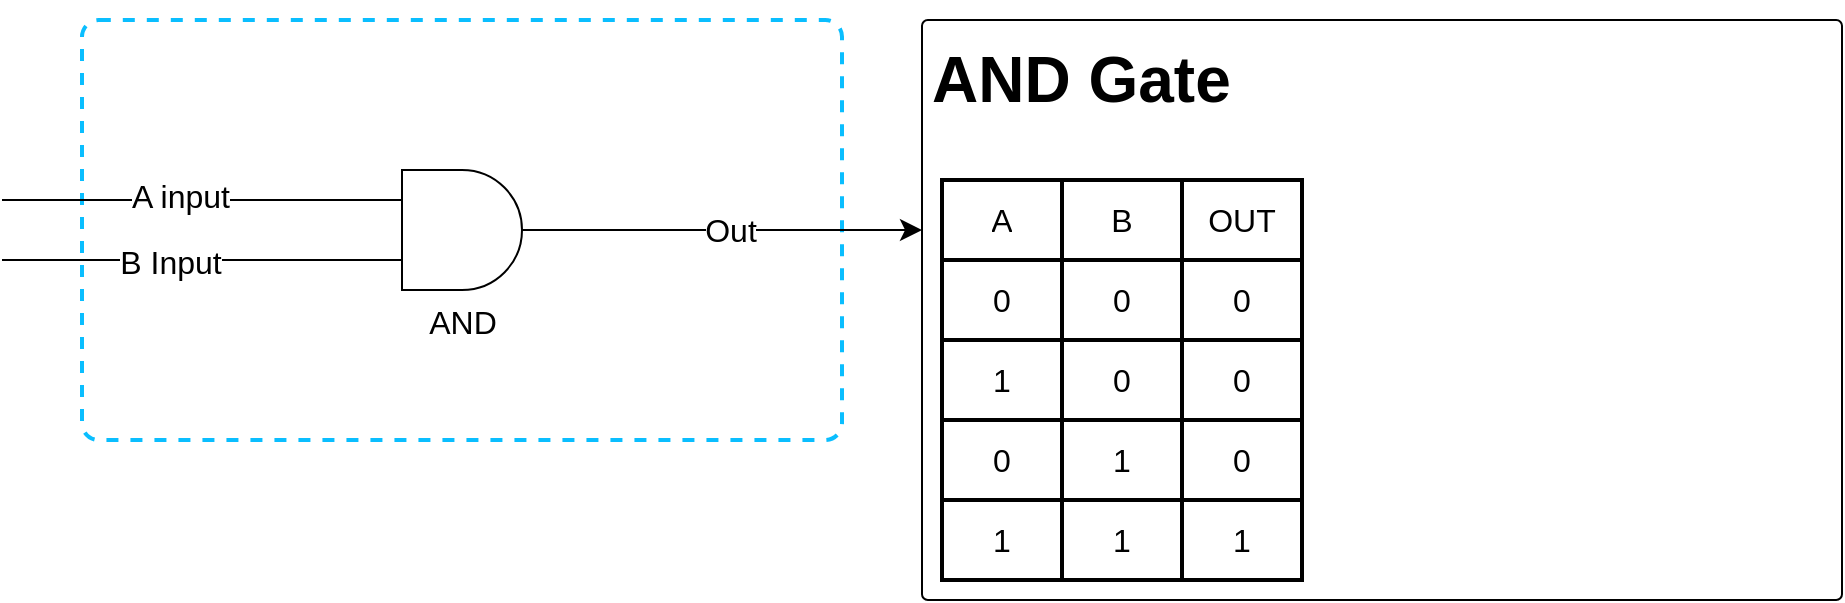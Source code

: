 <mxfile version="20.8.23" type="github">
  <diagram name="And-Gate" id="u10YveOSF3FBLlsxwQq4">
    <mxGraphModel dx="925" dy="580" grid="1" gridSize="10" guides="1" tooltips="1" connect="1" arrows="1" fold="1" page="1" pageScale="1" pageWidth="827" pageHeight="1169" math="0" shadow="0">
      <root>
        <mxCell id="0" />
        <mxCell id="1" parent="0" />
        <mxCell id="NyGEZXsJiVMz1paDzBxX-1" value="" style="rounded=1;whiteSpace=wrap;html=1;fontSize=16;arcSize=4;dashed=1;strokeColor=#0ABEFF;strokeWidth=2;" vertex="1" parent="1">
          <mxGeometry x="120" y="80" width="380" height="210" as="geometry" />
        </mxCell>
        <mxCell id="NyGEZXsJiVMz1paDzBxX-2" value="AND" style="verticalLabelPosition=bottom;shadow=0;dashed=0;align=center;html=1;verticalAlign=top;shape=mxgraph.electrical.logic_gates.logic_gate;operation=and;fontSize=16;" vertex="1" parent="1">
          <mxGeometry x="260" y="155" width="100" height="60" as="geometry" />
        </mxCell>
        <mxCell id="NyGEZXsJiVMz1paDzBxX-3" value="" style="endArrow=none;html=1;rounded=0;fontSize=12;startSize=8;endSize=8;curved=1;entryX=0;entryY=0.25;entryDx=0;entryDy=0;entryPerimeter=0;" edge="1" parent="1" target="NyGEZXsJiVMz1paDzBxX-2">
          <mxGeometry width="50" height="50" relative="1" as="geometry">
            <mxPoint x="80" y="170" as="sourcePoint" />
            <mxPoint x="380" y="200" as="targetPoint" />
          </mxGeometry>
        </mxCell>
        <mxCell id="NyGEZXsJiVMz1paDzBxX-7" value="A input" style="edgeLabel;html=1;align=center;verticalAlign=middle;resizable=0;points=[];fontSize=16;" vertex="1" connectable="0" parent="NyGEZXsJiVMz1paDzBxX-3">
          <mxGeometry x="-0.009" y="2" relative="1" as="geometry">
            <mxPoint as="offset" />
          </mxGeometry>
        </mxCell>
        <mxCell id="NyGEZXsJiVMz1paDzBxX-4" value="" style="endArrow=none;html=1;rounded=0;fontSize=12;startSize=8;endSize=8;curved=1;entryX=0;entryY=0.25;entryDx=0;entryDy=0;entryPerimeter=0;" edge="1" parent="1">
          <mxGeometry width="50" height="50" relative="1" as="geometry">
            <mxPoint x="80" y="200" as="sourcePoint" />
            <mxPoint x="260" y="200" as="targetPoint" />
          </mxGeometry>
        </mxCell>
        <mxCell id="NyGEZXsJiVMz1paDzBxX-6" value="B Input" style="edgeLabel;html=1;align=center;verticalAlign=middle;resizable=0;points=[];fontSize=16;" vertex="1" connectable="0" parent="NyGEZXsJiVMz1paDzBxX-4">
          <mxGeometry x="-0.066" y="-1" relative="1" as="geometry">
            <mxPoint as="offset" />
          </mxGeometry>
        </mxCell>
        <mxCell id="NyGEZXsJiVMz1paDzBxX-8" value="" style="endArrow=classic;html=1;rounded=0;fontSize=12;startSize=8;endSize=8;curved=1;exitX=1;exitY=0.5;exitDx=0;exitDy=0;exitPerimeter=0;" edge="1" parent="1" source="NyGEZXsJiVMz1paDzBxX-2">
          <mxGeometry width="50" height="50" relative="1" as="geometry">
            <mxPoint x="330" y="250" as="sourcePoint" />
            <mxPoint x="540" y="185" as="targetPoint" />
          </mxGeometry>
        </mxCell>
        <mxCell id="NyGEZXsJiVMz1paDzBxX-9" value="Out" style="edgeLabel;html=1;align=center;verticalAlign=middle;resizable=0;points=[];fontSize=16;" vertex="1" connectable="0" parent="NyGEZXsJiVMz1paDzBxX-8">
          <mxGeometry x="-0.073" relative="1" as="geometry">
            <mxPoint as="offset" />
          </mxGeometry>
        </mxCell>
        <mxCell id="NyGEZXsJiVMz1paDzBxX-10" value="&lt;h1&gt;AND Gate&lt;/h1&gt;&lt;p&gt;&lt;br&gt;&lt;/p&gt;" style="text;html=1;strokeColor=default;fillColor=none;spacing=5;spacingTop=-20;whiteSpace=wrap;overflow=hidden;rounded=1;fontSize=16;arcSize=1;" vertex="1" parent="1">
          <mxGeometry x="540" y="80" width="460" height="290" as="geometry" />
        </mxCell>
        <mxCell id="NyGEZXsJiVMz1paDzBxX-24" value="" style="shape=table;startSize=0;container=1;collapsible=0;childLayout=tableLayout;fontSize=16;rounded=1;strokeColor=default;strokeWidth=2;" vertex="1" parent="1">
          <mxGeometry x="550" y="160" width="180" height="200" as="geometry" />
        </mxCell>
        <mxCell id="NyGEZXsJiVMz1paDzBxX-25" value="" style="shape=tableRow;horizontal=0;startSize=0;swimlaneHead=0;swimlaneBody=0;strokeColor=inherit;top=0;left=0;bottom=0;right=0;collapsible=0;dropTarget=0;fillColor=none;points=[[0,0.5],[1,0.5]];portConstraint=eastwest;fontSize=16;rounded=1;strokeWidth=2;" vertex="1" parent="NyGEZXsJiVMz1paDzBxX-24">
          <mxGeometry width="180" height="40" as="geometry" />
        </mxCell>
        <mxCell id="NyGEZXsJiVMz1paDzBxX-26" value="A" style="shape=partialRectangle;html=1;whiteSpace=wrap;connectable=0;strokeColor=inherit;overflow=hidden;fillColor=none;top=0;left=0;bottom=0;right=0;pointerEvents=1;fontSize=16;rounded=1;strokeWidth=2;" vertex="1" parent="NyGEZXsJiVMz1paDzBxX-25">
          <mxGeometry width="60" height="40" as="geometry">
            <mxRectangle width="60" height="40" as="alternateBounds" />
          </mxGeometry>
        </mxCell>
        <mxCell id="NyGEZXsJiVMz1paDzBxX-27" value="B" style="shape=partialRectangle;html=1;whiteSpace=wrap;connectable=0;strokeColor=inherit;overflow=hidden;fillColor=none;top=0;left=0;bottom=0;right=0;pointerEvents=1;fontSize=16;rounded=1;strokeWidth=2;" vertex="1" parent="NyGEZXsJiVMz1paDzBxX-25">
          <mxGeometry x="60" width="60" height="40" as="geometry">
            <mxRectangle width="60" height="40" as="alternateBounds" />
          </mxGeometry>
        </mxCell>
        <mxCell id="NyGEZXsJiVMz1paDzBxX-28" value="OUT" style="shape=partialRectangle;html=1;whiteSpace=wrap;connectable=0;strokeColor=inherit;overflow=hidden;fillColor=none;top=0;left=0;bottom=0;right=0;pointerEvents=1;fontSize=16;rounded=1;strokeWidth=2;" vertex="1" parent="NyGEZXsJiVMz1paDzBxX-25">
          <mxGeometry x="120" width="60" height="40" as="geometry">
            <mxRectangle width="60" height="40" as="alternateBounds" />
          </mxGeometry>
        </mxCell>
        <mxCell id="NyGEZXsJiVMz1paDzBxX-29" value="" style="shape=tableRow;horizontal=0;startSize=0;swimlaneHead=0;swimlaneBody=0;strokeColor=inherit;top=0;left=0;bottom=0;right=0;collapsible=0;dropTarget=0;fillColor=none;points=[[0,0.5],[1,0.5]];portConstraint=eastwest;fontSize=16;rounded=1;strokeWidth=2;" vertex="1" parent="NyGEZXsJiVMz1paDzBxX-24">
          <mxGeometry y="40" width="180" height="40" as="geometry" />
        </mxCell>
        <mxCell id="NyGEZXsJiVMz1paDzBxX-30" value="0" style="shape=partialRectangle;html=1;whiteSpace=wrap;connectable=0;strokeColor=inherit;overflow=hidden;fillColor=none;top=0;left=0;bottom=0;right=0;pointerEvents=1;fontSize=16;rounded=1;strokeWidth=2;" vertex="1" parent="NyGEZXsJiVMz1paDzBxX-29">
          <mxGeometry width="60" height="40" as="geometry">
            <mxRectangle width="60" height="40" as="alternateBounds" />
          </mxGeometry>
        </mxCell>
        <mxCell id="NyGEZXsJiVMz1paDzBxX-31" value="0" style="shape=partialRectangle;html=1;whiteSpace=wrap;connectable=0;strokeColor=inherit;overflow=hidden;fillColor=none;top=0;left=0;bottom=0;right=0;pointerEvents=1;fontSize=16;rounded=1;strokeWidth=2;" vertex="1" parent="NyGEZXsJiVMz1paDzBxX-29">
          <mxGeometry x="60" width="60" height="40" as="geometry">
            <mxRectangle width="60" height="40" as="alternateBounds" />
          </mxGeometry>
        </mxCell>
        <mxCell id="NyGEZXsJiVMz1paDzBxX-32" value="0" style="shape=partialRectangle;html=1;whiteSpace=wrap;connectable=0;strokeColor=inherit;overflow=hidden;fillColor=none;top=0;left=0;bottom=0;right=0;pointerEvents=1;fontSize=16;rounded=1;strokeWidth=2;" vertex="1" parent="NyGEZXsJiVMz1paDzBxX-29">
          <mxGeometry x="120" width="60" height="40" as="geometry">
            <mxRectangle width="60" height="40" as="alternateBounds" />
          </mxGeometry>
        </mxCell>
        <mxCell id="NyGEZXsJiVMz1paDzBxX-33" value="" style="shape=tableRow;horizontal=0;startSize=0;swimlaneHead=0;swimlaneBody=0;strokeColor=inherit;top=0;left=0;bottom=0;right=0;collapsible=0;dropTarget=0;fillColor=none;points=[[0,0.5],[1,0.5]];portConstraint=eastwest;fontSize=16;rounded=1;strokeWidth=2;" vertex="1" parent="NyGEZXsJiVMz1paDzBxX-24">
          <mxGeometry y="80" width="180" height="40" as="geometry" />
        </mxCell>
        <mxCell id="NyGEZXsJiVMz1paDzBxX-34" value="1" style="shape=partialRectangle;html=1;whiteSpace=wrap;connectable=0;strokeColor=inherit;overflow=hidden;fillColor=none;top=0;left=0;bottom=0;right=0;pointerEvents=1;fontSize=16;rounded=1;strokeWidth=2;" vertex="1" parent="NyGEZXsJiVMz1paDzBxX-33">
          <mxGeometry width="60" height="40" as="geometry">
            <mxRectangle width="60" height="40" as="alternateBounds" />
          </mxGeometry>
        </mxCell>
        <mxCell id="NyGEZXsJiVMz1paDzBxX-35" value="0" style="shape=partialRectangle;html=1;whiteSpace=wrap;connectable=0;strokeColor=inherit;overflow=hidden;fillColor=none;top=0;left=0;bottom=0;right=0;pointerEvents=1;fontSize=16;rounded=1;strokeWidth=2;" vertex="1" parent="NyGEZXsJiVMz1paDzBxX-33">
          <mxGeometry x="60" width="60" height="40" as="geometry">
            <mxRectangle width="60" height="40" as="alternateBounds" />
          </mxGeometry>
        </mxCell>
        <mxCell id="NyGEZXsJiVMz1paDzBxX-36" value="0" style="shape=partialRectangle;html=1;whiteSpace=wrap;connectable=0;strokeColor=inherit;overflow=hidden;fillColor=none;top=0;left=0;bottom=0;right=0;pointerEvents=1;fontSize=16;rounded=1;strokeWidth=2;" vertex="1" parent="NyGEZXsJiVMz1paDzBxX-33">
          <mxGeometry x="120" width="60" height="40" as="geometry">
            <mxRectangle width="60" height="40" as="alternateBounds" />
          </mxGeometry>
        </mxCell>
        <mxCell id="NyGEZXsJiVMz1paDzBxX-37" style="shape=tableRow;horizontal=0;startSize=0;swimlaneHead=0;swimlaneBody=0;strokeColor=inherit;top=0;left=0;bottom=0;right=0;collapsible=0;dropTarget=0;fillColor=none;points=[[0,0.5],[1,0.5]];portConstraint=eastwest;fontSize=16;rounded=1;strokeWidth=2;" vertex="1" parent="NyGEZXsJiVMz1paDzBxX-24">
          <mxGeometry y="120" width="180" height="40" as="geometry" />
        </mxCell>
        <mxCell id="NyGEZXsJiVMz1paDzBxX-38" value="0" style="shape=partialRectangle;html=1;whiteSpace=wrap;connectable=0;strokeColor=inherit;overflow=hidden;fillColor=none;top=0;left=0;bottom=0;right=0;pointerEvents=1;fontSize=16;rounded=1;strokeWidth=2;" vertex="1" parent="NyGEZXsJiVMz1paDzBxX-37">
          <mxGeometry width="60" height="40" as="geometry">
            <mxRectangle width="60" height="40" as="alternateBounds" />
          </mxGeometry>
        </mxCell>
        <mxCell id="NyGEZXsJiVMz1paDzBxX-39" value="1" style="shape=partialRectangle;html=1;whiteSpace=wrap;connectable=0;strokeColor=inherit;overflow=hidden;fillColor=none;top=0;left=0;bottom=0;right=0;pointerEvents=1;fontSize=16;rounded=1;strokeWidth=2;" vertex="1" parent="NyGEZXsJiVMz1paDzBxX-37">
          <mxGeometry x="60" width="60" height="40" as="geometry">
            <mxRectangle width="60" height="40" as="alternateBounds" />
          </mxGeometry>
        </mxCell>
        <mxCell id="NyGEZXsJiVMz1paDzBxX-40" value="0" style="shape=partialRectangle;html=1;whiteSpace=wrap;connectable=0;strokeColor=inherit;overflow=hidden;fillColor=none;top=0;left=0;bottom=0;right=0;pointerEvents=1;fontSize=16;rounded=1;strokeWidth=2;" vertex="1" parent="NyGEZXsJiVMz1paDzBxX-37">
          <mxGeometry x="120" width="60" height="40" as="geometry">
            <mxRectangle width="60" height="40" as="alternateBounds" />
          </mxGeometry>
        </mxCell>
        <mxCell id="NyGEZXsJiVMz1paDzBxX-41" style="shape=tableRow;horizontal=0;startSize=0;swimlaneHead=0;swimlaneBody=0;strokeColor=inherit;top=0;left=0;bottom=0;right=0;collapsible=0;dropTarget=0;fillColor=none;points=[[0,0.5],[1,0.5]];portConstraint=eastwest;fontSize=16;rounded=1;strokeWidth=2;" vertex="1" parent="NyGEZXsJiVMz1paDzBxX-24">
          <mxGeometry y="160" width="180" height="40" as="geometry" />
        </mxCell>
        <mxCell id="NyGEZXsJiVMz1paDzBxX-42" value="1" style="shape=partialRectangle;html=1;whiteSpace=wrap;connectable=0;strokeColor=inherit;overflow=hidden;fillColor=none;top=0;left=0;bottom=0;right=0;pointerEvents=1;fontSize=16;rounded=1;strokeWidth=2;" vertex="1" parent="NyGEZXsJiVMz1paDzBxX-41">
          <mxGeometry width="60" height="40" as="geometry">
            <mxRectangle width="60" height="40" as="alternateBounds" />
          </mxGeometry>
        </mxCell>
        <mxCell id="NyGEZXsJiVMz1paDzBxX-43" value="1" style="shape=partialRectangle;html=1;whiteSpace=wrap;connectable=0;strokeColor=inherit;overflow=hidden;fillColor=none;top=0;left=0;bottom=0;right=0;pointerEvents=1;fontSize=16;rounded=1;strokeWidth=2;" vertex="1" parent="NyGEZXsJiVMz1paDzBxX-41">
          <mxGeometry x="60" width="60" height="40" as="geometry">
            <mxRectangle width="60" height="40" as="alternateBounds" />
          </mxGeometry>
        </mxCell>
        <mxCell id="NyGEZXsJiVMz1paDzBxX-44" value="1" style="shape=partialRectangle;html=1;whiteSpace=wrap;connectable=0;strokeColor=inherit;overflow=hidden;fillColor=none;top=0;left=0;bottom=0;right=0;pointerEvents=1;fontSize=16;rounded=1;strokeWidth=2;" vertex="1" parent="NyGEZXsJiVMz1paDzBxX-41">
          <mxGeometry x="120" width="60" height="40" as="geometry">
            <mxRectangle width="60" height="40" as="alternateBounds" />
          </mxGeometry>
        </mxCell>
      </root>
    </mxGraphModel>
  </diagram>
</mxfile>
